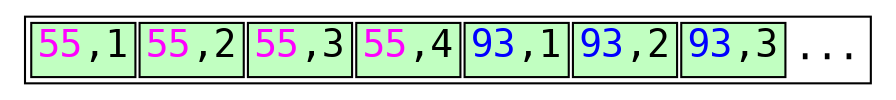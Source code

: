 // Example B-Tree graph
//
// Breadth-first order
//
// Start from root, go left to right
//
// Workflow:
//
// $ dot -T svg btree.dot -o btree.svg;

digraph nbtree {
graph [fontname = "monospace"];
node [shape = none,height=.1,fontname = "monospace",fontsize=18];
// Level 0 (leaf level)
leafnode_1[ label=<<table>
                    <tr>
                        <td bgcolor='darkseagreen1' port="t2"><font color="magenta">55</font>,1</td>
                        <td bgcolor='darkseagreen1' port="t3"><font color="magenta">55</font>,2</td>
                        <td bgcolor='darkseagreen1' port="t4"><font color="magenta">55</font>,3</td>
                        <td bgcolor='darkseagreen1' port="t5"><font color="magenta">55</font>,4</td>
                        <!-- <td align="center" border="0" bgcolor='white' port="t6">&#9986;</td> -->
                        <td bgcolor='darkseagreen1' port="t7"><font color="blue">93</font>,1</td>
                        <td bgcolor='darkseagreen1' port="t8"><font color="blue">93</font>,2</td>
                        <td bgcolor='darkseagreen1' port="t9"><font color="blue">93</font>,3</td>
                        <td border="0" bgcolor='white' port="t10">...</td>
                    </tr>
                </table>
               >
        ];
//Force alignment from root to internal to leaf levels:
//edge[style=invis];
//"rootnode":d1 -> "leafnode_2":t2
}
